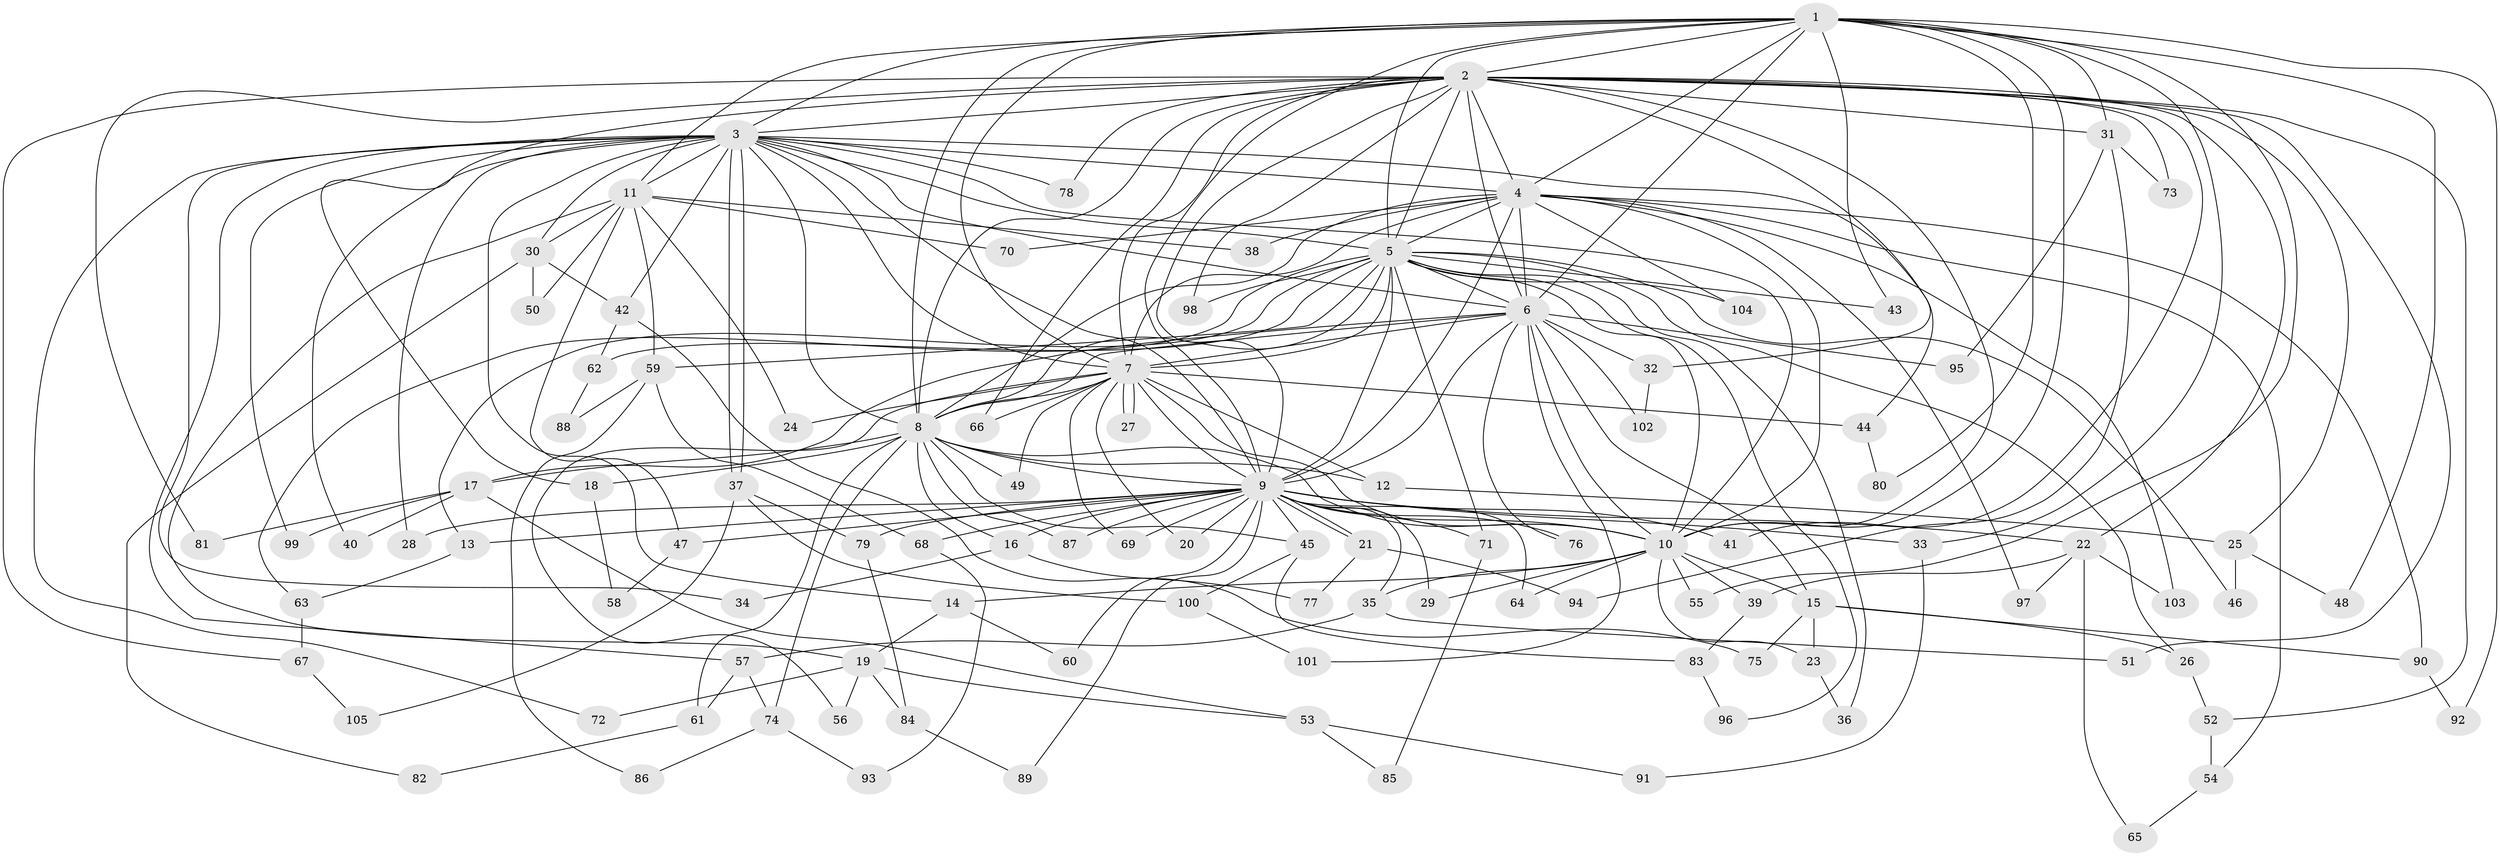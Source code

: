 // coarse degree distribution, {24: 0.01282051282051282, 32: 0.01282051282051282, 14: 0.02564102564102564, 18: 0.01282051282051282, 15: 0.01282051282051282, 30: 0.01282051282051282, 16: 0.01282051282051282, 9: 0.01282051282051282, 5: 0.05128205128205128, 3: 0.15384615384615385, 7: 0.01282051282051282, 4: 0.14102564102564102, 8: 0.01282051282051282, 6: 0.02564102564102564, 2: 0.47435897435897434, 1: 0.01282051282051282}
// Generated by graph-tools (version 1.1) at 2025/41/03/06/25 10:41:37]
// undirected, 105 vertices, 235 edges
graph export_dot {
graph [start="1"]
  node [color=gray90,style=filled];
  1;
  2;
  3;
  4;
  5;
  6;
  7;
  8;
  9;
  10;
  11;
  12;
  13;
  14;
  15;
  16;
  17;
  18;
  19;
  20;
  21;
  22;
  23;
  24;
  25;
  26;
  27;
  28;
  29;
  30;
  31;
  32;
  33;
  34;
  35;
  36;
  37;
  38;
  39;
  40;
  41;
  42;
  43;
  44;
  45;
  46;
  47;
  48;
  49;
  50;
  51;
  52;
  53;
  54;
  55;
  56;
  57;
  58;
  59;
  60;
  61;
  62;
  63;
  64;
  65;
  66;
  67;
  68;
  69;
  70;
  71;
  72;
  73;
  74;
  75;
  76;
  77;
  78;
  79;
  80;
  81;
  82;
  83;
  84;
  85;
  86;
  87;
  88;
  89;
  90;
  91;
  92;
  93;
  94;
  95;
  96;
  97;
  98;
  99;
  100;
  101;
  102;
  103;
  104;
  105;
  1 -- 2;
  1 -- 3;
  1 -- 4;
  1 -- 5;
  1 -- 6;
  1 -- 7;
  1 -- 8;
  1 -- 9;
  1 -- 10;
  1 -- 11;
  1 -- 31;
  1 -- 33;
  1 -- 43;
  1 -- 48;
  1 -- 55;
  1 -- 80;
  1 -- 92;
  2 -- 3;
  2 -- 4;
  2 -- 5;
  2 -- 6;
  2 -- 7;
  2 -- 8;
  2 -- 9;
  2 -- 10;
  2 -- 18;
  2 -- 22;
  2 -- 25;
  2 -- 31;
  2 -- 32;
  2 -- 41;
  2 -- 51;
  2 -- 52;
  2 -- 66;
  2 -- 67;
  2 -- 73;
  2 -- 78;
  2 -- 81;
  2 -- 98;
  3 -- 4;
  3 -- 5;
  3 -- 6;
  3 -- 7;
  3 -- 8;
  3 -- 9;
  3 -- 10;
  3 -- 11;
  3 -- 14;
  3 -- 28;
  3 -- 30;
  3 -- 34;
  3 -- 37;
  3 -- 37;
  3 -- 40;
  3 -- 42;
  3 -- 44;
  3 -- 57;
  3 -- 72;
  3 -- 78;
  3 -- 99;
  4 -- 5;
  4 -- 6;
  4 -- 7;
  4 -- 8;
  4 -- 9;
  4 -- 10;
  4 -- 38;
  4 -- 54;
  4 -- 70;
  4 -- 90;
  4 -- 97;
  4 -- 103;
  4 -- 104;
  5 -- 6;
  5 -- 7;
  5 -- 8;
  5 -- 9;
  5 -- 10;
  5 -- 13;
  5 -- 26;
  5 -- 36;
  5 -- 43;
  5 -- 46;
  5 -- 59;
  5 -- 62;
  5 -- 63;
  5 -- 71;
  5 -- 96;
  5 -- 98;
  5 -- 104;
  6 -- 7;
  6 -- 8;
  6 -- 9;
  6 -- 10;
  6 -- 15;
  6 -- 17;
  6 -- 32;
  6 -- 76;
  6 -- 95;
  6 -- 101;
  6 -- 102;
  7 -- 8;
  7 -- 9;
  7 -- 10;
  7 -- 12;
  7 -- 20;
  7 -- 24;
  7 -- 27;
  7 -- 27;
  7 -- 44;
  7 -- 49;
  7 -- 56;
  7 -- 66;
  7 -- 69;
  8 -- 9;
  8 -- 10;
  8 -- 12;
  8 -- 16;
  8 -- 17;
  8 -- 18;
  8 -- 45;
  8 -- 49;
  8 -- 61;
  8 -- 74;
  8 -- 87;
  9 -- 10;
  9 -- 13;
  9 -- 16;
  9 -- 20;
  9 -- 21;
  9 -- 21;
  9 -- 22;
  9 -- 28;
  9 -- 29;
  9 -- 33;
  9 -- 35;
  9 -- 41;
  9 -- 45;
  9 -- 47;
  9 -- 60;
  9 -- 64;
  9 -- 68;
  9 -- 69;
  9 -- 71;
  9 -- 76;
  9 -- 79;
  9 -- 87;
  9 -- 89;
  10 -- 14;
  10 -- 15;
  10 -- 23;
  10 -- 29;
  10 -- 35;
  10 -- 39;
  10 -- 55;
  10 -- 64;
  11 -- 19;
  11 -- 24;
  11 -- 30;
  11 -- 38;
  11 -- 47;
  11 -- 50;
  11 -- 59;
  11 -- 70;
  12 -- 25;
  13 -- 63;
  14 -- 19;
  14 -- 60;
  15 -- 23;
  15 -- 26;
  15 -- 75;
  15 -- 90;
  16 -- 34;
  16 -- 77;
  17 -- 40;
  17 -- 53;
  17 -- 81;
  17 -- 99;
  18 -- 58;
  19 -- 53;
  19 -- 56;
  19 -- 72;
  19 -- 84;
  21 -- 77;
  21 -- 94;
  22 -- 39;
  22 -- 65;
  22 -- 97;
  22 -- 103;
  23 -- 36;
  25 -- 46;
  25 -- 48;
  26 -- 52;
  30 -- 42;
  30 -- 50;
  30 -- 82;
  31 -- 73;
  31 -- 94;
  31 -- 95;
  32 -- 102;
  33 -- 91;
  35 -- 51;
  35 -- 57;
  37 -- 79;
  37 -- 100;
  37 -- 105;
  39 -- 83;
  42 -- 62;
  42 -- 75;
  44 -- 80;
  45 -- 83;
  45 -- 100;
  47 -- 58;
  52 -- 54;
  53 -- 85;
  53 -- 91;
  54 -- 65;
  57 -- 61;
  57 -- 74;
  59 -- 68;
  59 -- 86;
  59 -- 88;
  61 -- 82;
  62 -- 88;
  63 -- 67;
  67 -- 105;
  68 -- 93;
  71 -- 85;
  74 -- 86;
  74 -- 93;
  79 -- 84;
  83 -- 96;
  84 -- 89;
  90 -- 92;
  100 -- 101;
}
